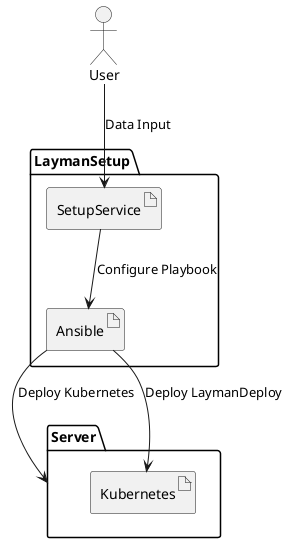 @startuml

actor User
package LaymanSetup {
    artifact SetupService
    artifact Ansible
}

package Server {
    artifact Kubernetes
}

User --> SetupService : Data Input
SetupService --> Ansible : Configure Playbook
Ansible --> Server: Deploy Kubernetes
Ansible --> Kubernetes: Deploy LaymanDeploy

@enduml

